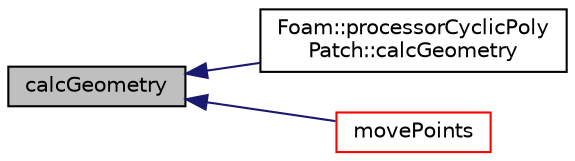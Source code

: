 digraph "calcGeometry"
{
  bgcolor="transparent";
  edge [fontname="Helvetica",fontsize="10",labelfontname="Helvetica",labelfontsize="10"];
  node [fontname="Helvetica",fontsize="10",shape=record];
  rankdir="LR";
  Node1 [label="calcGeometry",height=0.2,width=0.4,color="black", fillcolor="grey75", style="filled", fontcolor="black"];
  Node1 -> Node2 [dir="back",color="midnightblue",fontsize="10",style="solid",fontname="Helvetica"];
  Node2 [label="Foam::processorCyclicPoly\lPatch::calcGeometry",height=0.2,width=0.4,color="black",URL="$a01988.html#a58bb4c0382e9ee570811fb3f005a0a97",tooltip="Calculate the patch geometry. "];
  Node1 -> Node3 [dir="back",color="midnightblue",fontsize="10",style="solid",fontname="Helvetica"];
  Node3 [label="movePoints",height=0.2,width=0.4,color="red",URL="$a02000.html#aacd07914399d9e26077bb4ed6a0ed2a2",tooltip="Correct patches after moving points. "];
}
